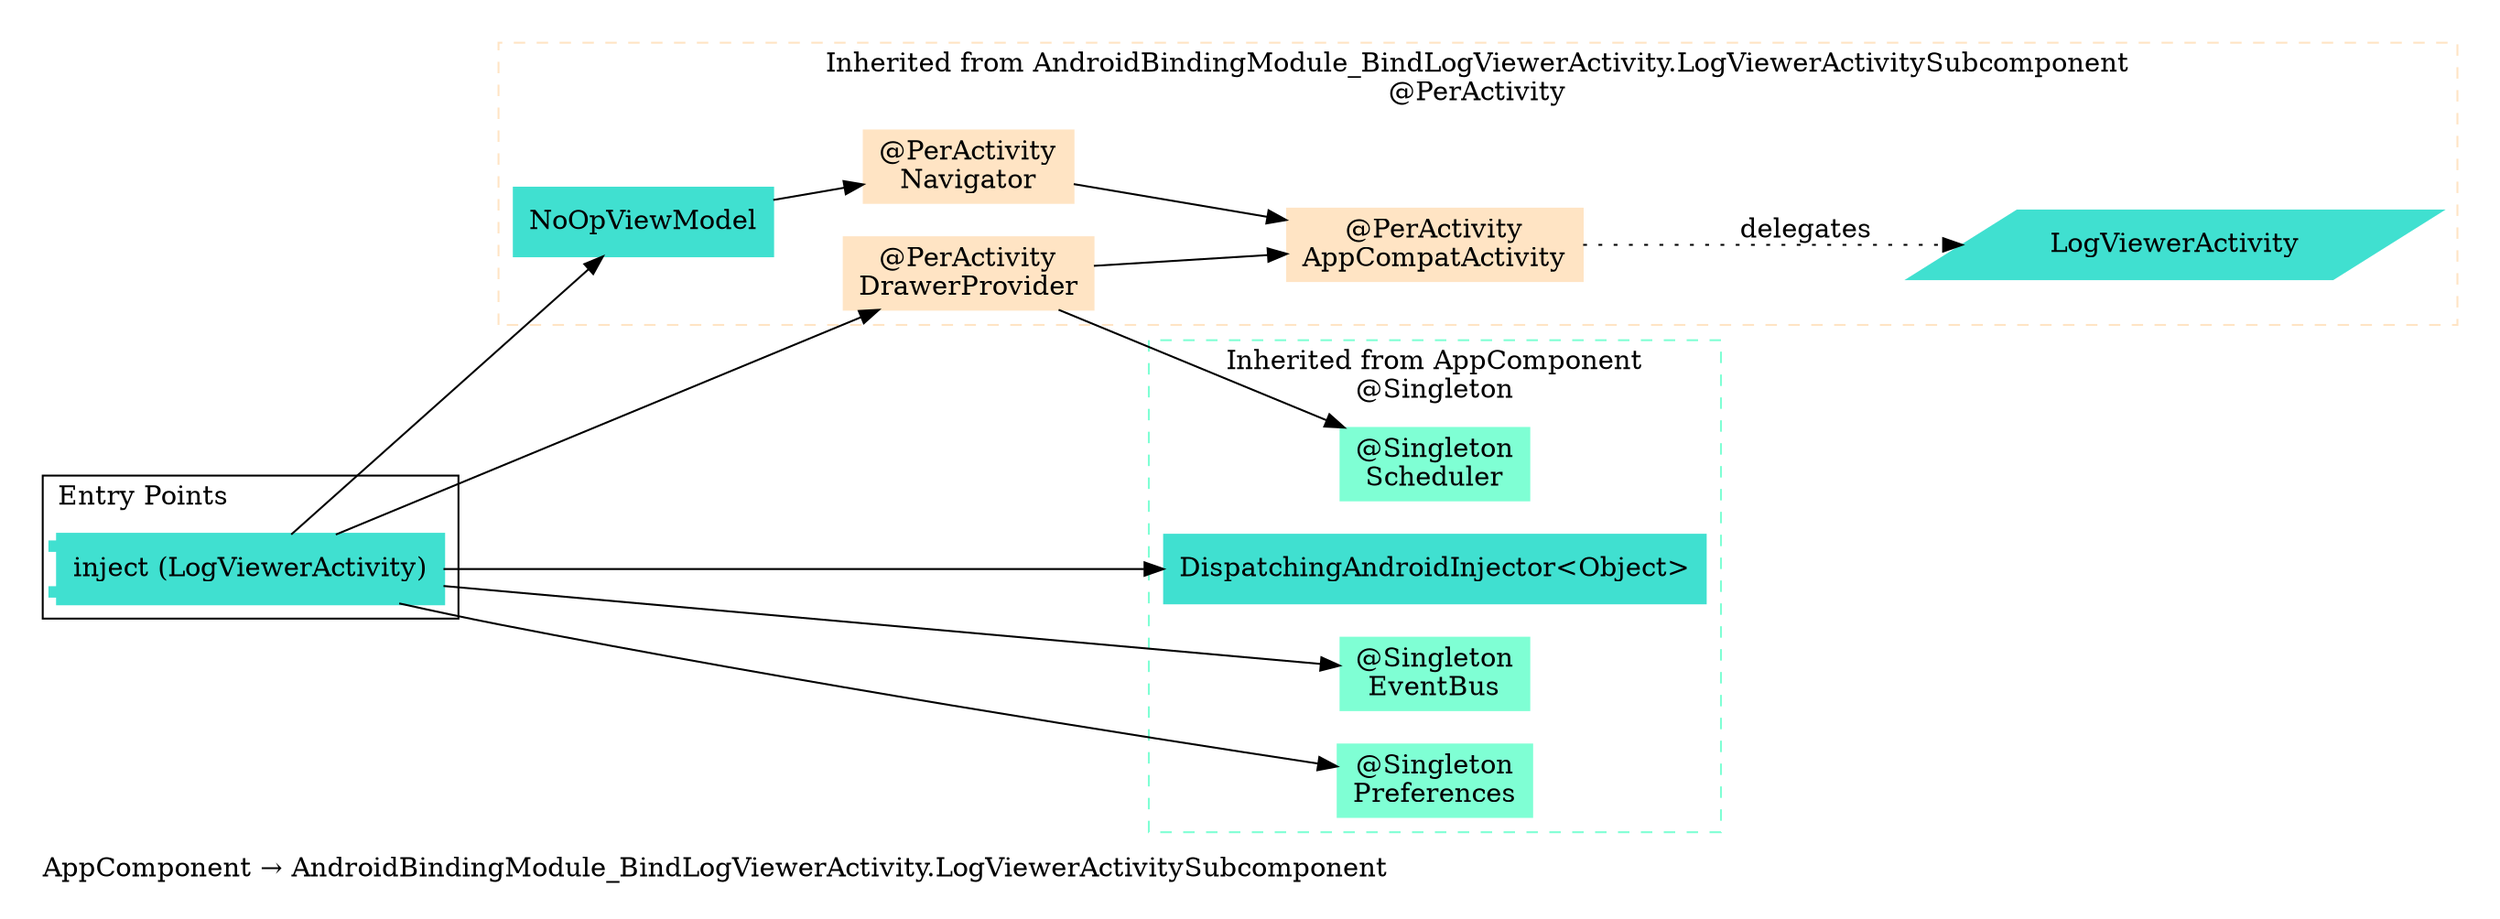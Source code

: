 digraph "org.owntracks.android.injection.components.AppComponent → org.owntracks.android.injection.modules.AndroidBindingModule_BindLogViewerActivity.LogViewerActivitySubcomponent" {
  graph [rankdir="LR", labeljust="l", label="AppComponent → AndroidBindingModule_BindLogViewerActivity.LogViewerActivitySubcomponent", pad="0.2", compound="true"]
  node [shape="rectangle", style="filled", color="turquoise"]
  subgraph "cluster_Entry Points" {
    graph [labeljust="l", label="Entry Points"]
    node [shape="component", penwidth="2"]
    "2f0e2458-a79b-4d75-bbcf-c0b16e0b0e22" [label="inject (LogViewerActivity)", color="turquoise", shape="component"]
  }
  subgraph "cluster_Dependency Graph" {
    graph [labeljust="l", label="Dependency Graph"]
    "f96f50e6-c144-46b9-92c1-42b94fd4d34f" [label="NoOpViewModel", color="turquoise"]
    "ce988862-b764-4449-9ccb-a71ecf25fad8" [label="@PerActivity\nDrawerProvider", color="bisque"]
    "6296fbd6-9736-4170-8418-0141417771c0" [label="@PerActivity\nNavigator", color="bisque"]
    "81dc753a-47e0-4a74-b8d4-a4f19cf2628a" [label="@PerActivity\nAppCompatActivity", color="bisque"]
    "f963a3d0-c9e4-499f-b4a9-1d923cd472e8" [label="LogViewerActivity", color="turquoise", shape="parallelogram"]
  }
  subgraph "cluster_Subcomponents" {
    graph [labeljust="l", shape="folder", label="Subcomponents"]
  }
  subgraph "cluster_AppComponent → AndroidBindingModule_BindLogViewerActivity.LogViewerActivitySubcomponent" {
    graph [labeljust="c", label="Inherited from AndroidBindingModule_BindLogViewerActivity.LogViewerActivitySubcomponent\n@PerActivity", style="dashed", href="org.owntracks.android.injection.modules.AndroidBindingModule_BindLogViewerActivity.LogViewerActivitySubcomponent.svg", color="bisque"]
    "ce988862-b764-4449-9ccb-a71ecf25fad8" [label="@PerActivity\nDrawerProvider", color="bisque"]
    "f96f50e6-c144-46b9-92c1-42b94fd4d34f" [label="NoOpViewModel", color="turquoise"]
    "6296fbd6-9736-4170-8418-0141417771c0" [label="@PerActivity\nNavigator", color="bisque"]
    "81dc753a-47e0-4a74-b8d4-a4f19cf2628a" [label="@PerActivity\nAppCompatActivity", color="bisque"]
    "81dc753a-47e0-4a74-b8d4-a4f19cf2628a" [label="@PerActivity\nAppCompatActivity", color="bisque"]
    "f963a3d0-c9e4-499f-b4a9-1d923cd472e8" [label="LogViewerActivity", color="turquoise", shape="parallelogram"]
  }
  subgraph "cluster_AppComponent" {
    graph [labeljust="c", label="Inherited from AppComponent\n@Singleton", style="dashed", href="org.owntracks.android.injection.components.AppComponent.svg", color="aquamarine"]
    "a4c664ff-7bf9-44aa-a1f4-5152031c074c" [label="DispatchingAndroidInjector<Object>", color="turquoise"]
    "0fe8a90c-2382-4818-bf39-378dcbdaeb89" [label="@Singleton\nEventBus", color="aquamarine"]
    "ec328213-e64c-4deb-b8fb-6922087e5e4d" [label="@Singleton\nPreferences", color="aquamarine"]
    "b2c235cb-5704-41ae-a186-c942c249f22b" [label="@Singleton\nScheduler", color="aquamarine"]
  }
  "2f0e2458-a79b-4d75-bbcf-c0b16e0b0e22" -> "f96f50e6-c144-46b9-92c1-42b94fd4d34f"
  "2f0e2458-a79b-4d75-bbcf-c0b16e0b0e22" -> "ce988862-b764-4449-9ccb-a71ecf25fad8"
  "2f0e2458-a79b-4d75-bbcf-c0b16e0b0e22" -> "ec328213-e64c-4deb-b8fb-6922087e5e4d"
  "2f0e2458-a79b-4d75-bbcf-c0b16e0b0e22" -> "a4c664ff-7bf9-44aa-a1f4-5152031c074c"
  "2f0e2458-a79b-4d75-bbcf-c0b16e0b0e22" -> "0fe8a90c-2382-4818-bf39-378dcbdaeb89"
  "f96f50e6-c144-46b9-92c1-42b94fd4d34f" -> "6296fbd6-9736-4170-8418-0141417771c0"
  "ce988862-b764-4449-9ccb-a71ecf25fad8" -> "81dc753a-47e0-4a74-b8d4-a4f19cf2628a"
  "ce988862-b764-4449-9ccb-a71ecf25fad8" -> "b2c235cb-5704-41ae-a186-c942c249f22b"
  "6296fbd6-9736-4170-8418-0141417771c0" -> "81dc753a-47e0-4a74-b8d4-a4f19cf2628a"
  "81dc753a-47e0-4a74-b8d4-a4f19cf2628a" -> "f963a3d0-c9e4-499f-b4a9-1d923cd472e8" [style="dotted", label="delegates"]
}
